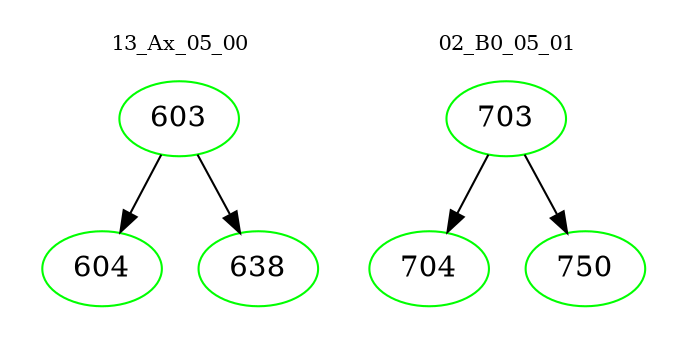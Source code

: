 digraph{
subgraph cluster_0 {
color = white
label = "13_Ax_05_00";
fontsize=10;
T0_603 [label="603", color="green"]
T0_603 -> T0_604 [color="black"]
T0_604 [label="604", color="green"]
T0_603 -> T0_638 [color="black"]
T0_638 [label="638", color="green"]
}
subgraph cluster_1 {
color = white
label = "02_B0_05_01";
fontsize=10;
T1_703 [label="703", color="green"]
T1_703 -> T1_704 [color="black"]
T1_704 [label="704", color="green"]
T1_703 -> T1_750 [color="black"]
T1_750 [label="750", color="green"]
}
}
